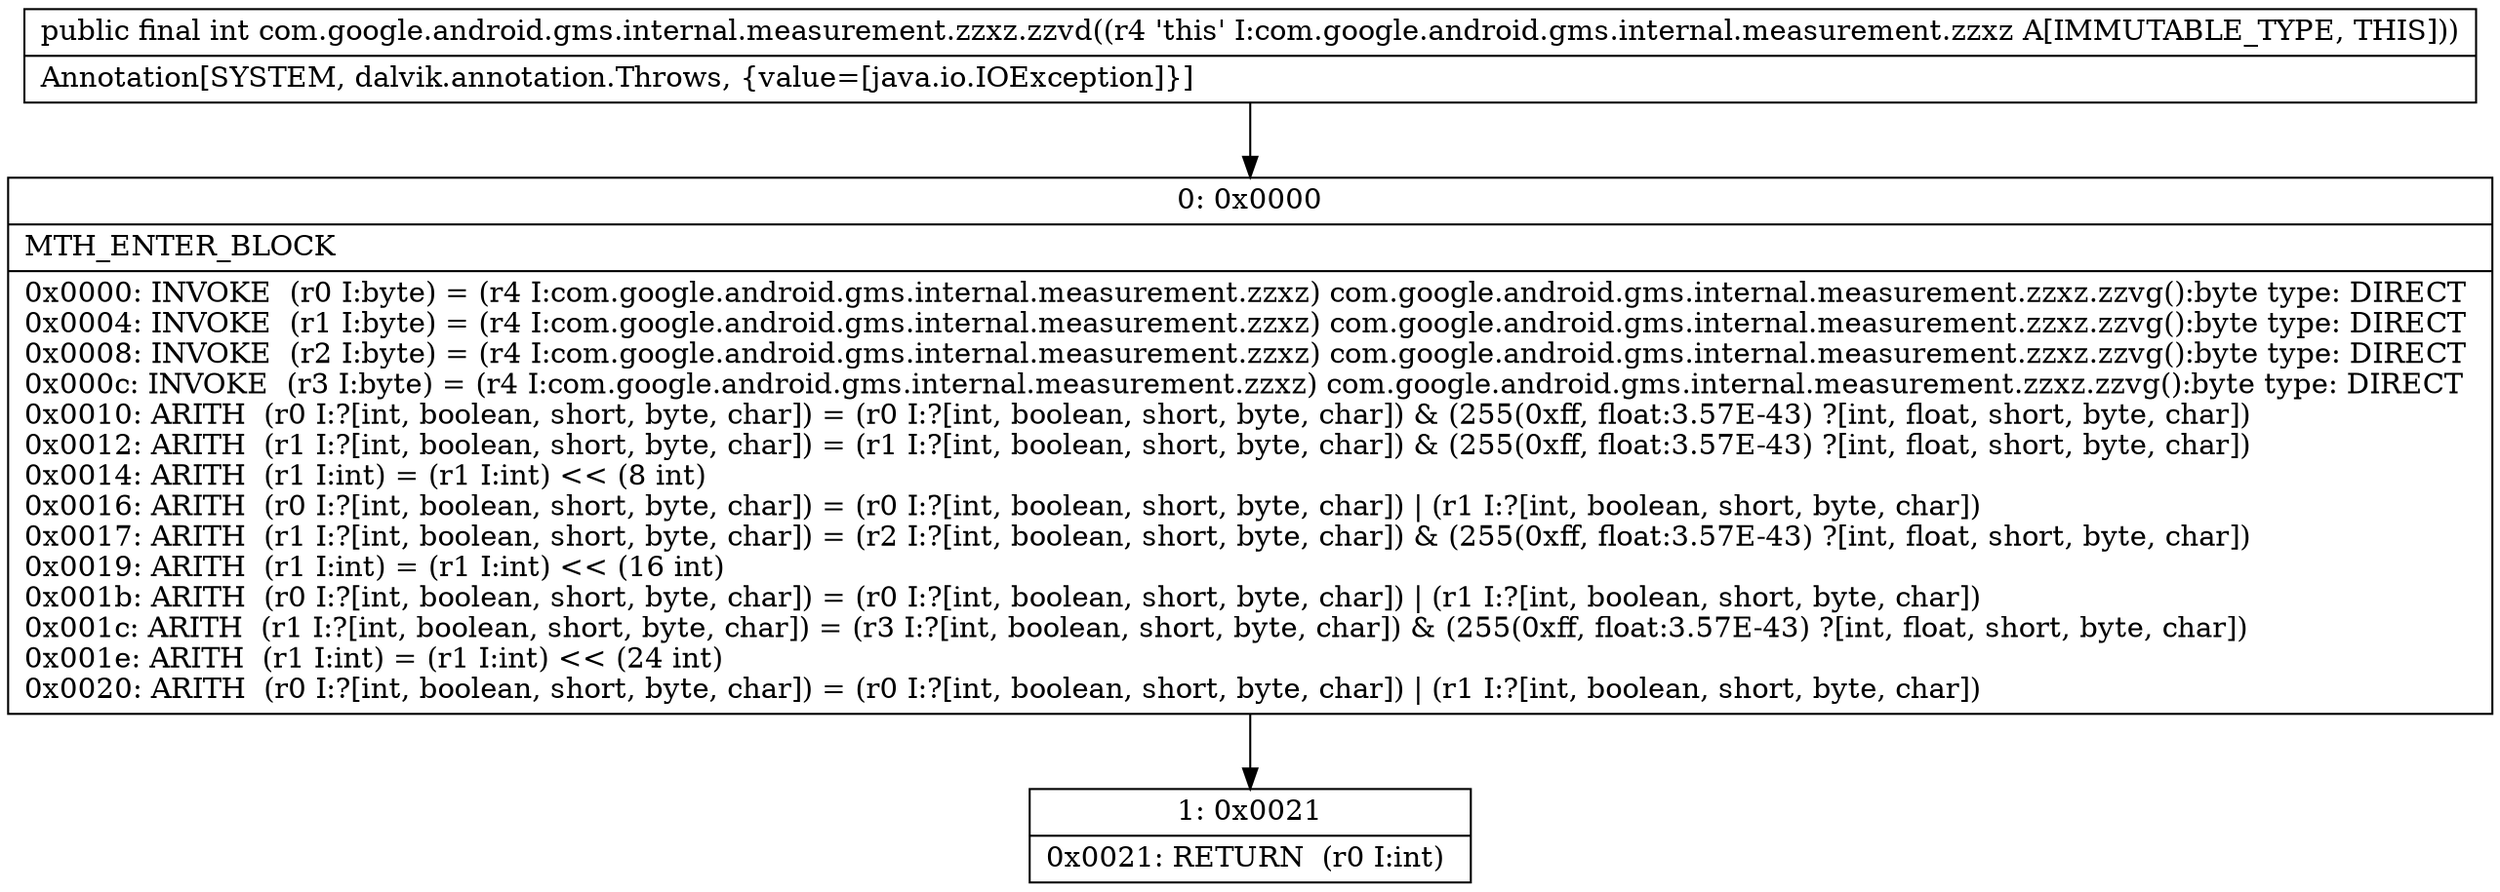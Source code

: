 digraph "CFG forcom.google.android.gms.internal.measurement.zzxz.zzvd()I" {
Node_0 [shape=record,label="{0\:\ 0x0000|MTH_ENTER_BLOCK\l|0x0000: INVOKE  (r0 I:byte) = (r4 I:com.google.android.gms.internal.measurement.zzxz) com.google.android.gms.internal.measurement.zzxz.zzvg():byte type: DIRECT \l0x0004: INVOKE  (r1 I:byte) = (r4 I:com.google.android.gms.internal.measurement.zzxz) com.google.android.gms.internal.measurement.zzxz.zzvg():byte type: DIRECT \l0x0008: INVOKE  (r2 I:byte) = (r4 I:com.google.android.gms.internal.measurement.zzxz) com.google.android.gms.internal.measurement.zzxz.zzvg():byte type: DIRECT \l0x000c: INVOKE  (r3 I:byte) = (r4 I:com.google.android.gms.internal.measurement.zzxz) com.google.android.gms.internal.measurement.zzxz.zzvg():byte type: DIRECT \l0x0010: ARITH  (r0 I:?[int, boolean, short, byte, char]) = (r0 I:?[int, boolean, short, byte, char]) & (255(0xff, float:3.57E\-43) ?[int, float, short, byte, char]) \l0x0012: ARITH  (r1 I:?[int, boolean, short, byte, char]) = (r1 I:?[int, boolean, short, byte, char]) & (255(0xff, float:3.57E\-43) ?[int, float, short, byte, char]) \l0x0014: ARITH  (r1 I:int) = (r1 I:int) \<\< (8 int) \l0x0016: ARITH  (r0 I:?[int, boolean, short, byte, char]) = (r0 I:?[int, boolean, short, byte, char]) \| (r1 I:?[int, boolean, short, byte, char]) \l0x0017: ARITH  (r1 I:?[int, boolean, short, byte, char]) = (r2 I:?[int, boolean, short, byte, char]) & (255(0xff, float:3.57E\-43) ?[int, float, short, byte, char]) \l0x0019: ARITH  (r1 I:int) = (r1 I:int) \<\< (16 int) \l0x001b: ARITH  (r0 I:?[int, boolean, short, byte, char]) = (r0 I:?[int, boolean, short, byte, char]) \| (r1 I:?[int, boolean, short, byte, char]) \l0x001c: ARITH  (r1 I:?[int, boolean, short, byte, char]) = (r3 I:?[int, boolean, short, byte, char]) & (255(0xff, float:3.57E\-43) ?[int, float, short, byte, char]) \l0x001e: ARITH  (r1 I:int) = (r1 I:int) \<\< (24 int) \l0x0020: ARITH  (r0 I:?[int, boolean, short, byte, char]) = (r0 I:?[int, boolean, short, byte, char]) \| (r1 I:?[int, boolean, short, byte, char]) \l}"];
Node_1 [shape=record,label="{1\:\ 0x0021|0x0021: RETURN  (r0 I:int) \l}"];
MethodNode[shape=record,label="{public final int com.google.android.gms.internal.measurement.zzxz.zzvd((r4 'this' I:com.google.android.gms.internal.measurement.zzxz A[IMMUTABLE_TYPE, THIS]))  | Annotation[SYSTEM, dalvik.annotation.Throws, \{value=[java.io.IOException]\}]\l}"];
MethodNode -> Node_0;
Node_0 -> Node_1;
}

